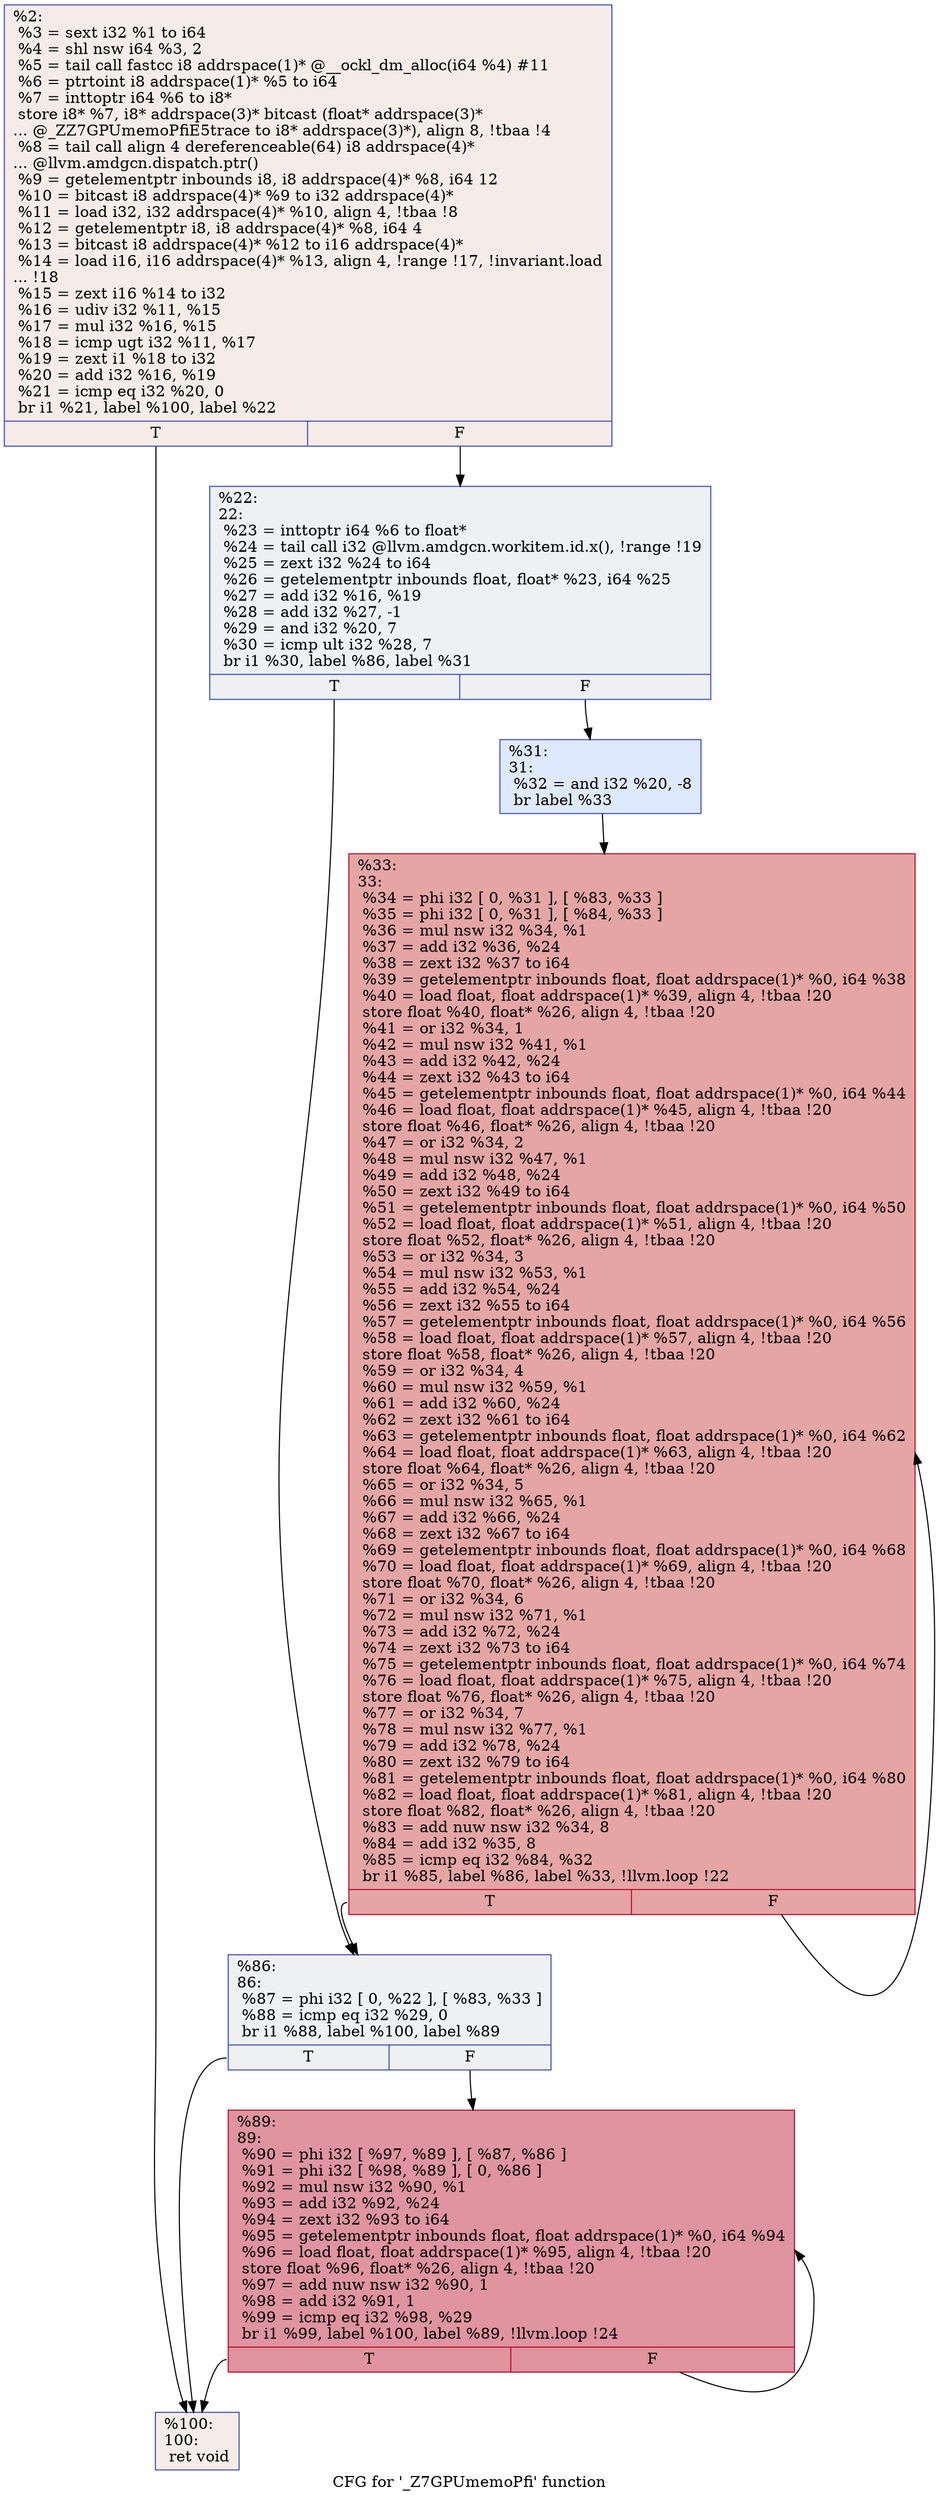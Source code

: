digraph "CFG for '_Z7GPUmemoPfi' function" {
	label="CFG for '_Z7GPUmemoPfi' function";

	Node0x45cdec0 [shape=record,color="#3d50c3ff", style=filled, fillcolor="#ead5c970",label="{%2:\l  %3 = sext i32 %1 to i64\l  %4 = shl nsw i64 %3, 2\l  %5 = tail call fastcc i8 addrspace(1)* @__ockl_dm_alloc(i64 %4) #11\l  %6 = ptrtoint i8 addrspace(1)* %5 to i64\l  %7 = inttoptr i64 %6 to i8*\l  store i8* %7, i8* addrspace(3)* bitcast (float* addrspace(3)*\l... @_ZZ7GPUmemoPfiE5trace to i8* addrspace(3)*), align 8, !tbaa !4\l  %8 = tail call align 4 dereferenceable(64) i8 addrspace(4)*\l... @llvm.amdgcn.dispatch.ptr()\l  %9 = getelementptr inbounds i8, i8 addrspace(4)* %8, i64 12\l  %10 = bitcast i8 addrspace(4)* %9 to i32 addrspace(4)*\l  %11 = load i32, i32 addrspace(4)* %10, align 4, !tbaa !8\l  %12 = getelementptr i8, i8 addrspace(4)* %8, i64 4\l  %13 = bitcast i8 addrspace(4)* %12 to i16 addrspace(4)*\l  %14 = load i16, i16 addrspace(4)* %13, align 4, !range !17, !invariant.load\l... !18\l  %15 = zext i16 %14 to i32\l  %16 = udiv i32 %11, %15\l  %17 = mul i32 %16, %15\l  %18 = icmp ugt i32 %11, %17\l  %19 = zext i1 %18 to i32\l  %20 = add i32 %16, %19\l  %21 = icmp eq i32 %20, 0\l  br i1 %21, label %100, label %22\l|{<s0>T|<s1>F}}"];
	Node0x45cdec0:s0 -> Node0x45ce080;
	Node0x45cdec0:s1 -> Node0x45d00d0;
	Node0x45d00d0 [shape=record,color="#3d50c3ff", style=filled, fillcolor="#d9dce170",label="{%22:\l22:                                               \l  %23 = inttoptr i64 %6 to float*\l  %24 = tail call i32 @llvm.amdgcn.workitem.id.x(), !range !19\l  %25 = zext i32 %24 to i64\l  %26 = getelementptr inbounds float, float* %23, i64 %25\l  %27 = add i32 %16, %19\l  %28 = add i32 %27, -1\l  %29 = and i32 %20, 7\l  %30 = icmp ult i32 %28, 7\l  br i1 %30, label %86, label %31\l|{<s0>T|<s1>F}}"];
	Node0x45d00d0:s0 -> Node0x45d08e0;
	Node0x45d00d0:s1 -> Node0x45d0970;
	Node0x45d0970 [shape=record,color="#3d50c3ff", style=filled, fillcolor="#b5cdfa70",label="{%31:\l31:                                               \l  %32 = and i32 %20, -8\l  br label %33\l}"];
	Node0x45d0970 -> Node0x45cfd60;
	Node0x45cfd60 [shape=record,color="#b70d28ff", style=filled, fillcolor="#c5333470",label="{%33:\l33:                                               \l  %34 = phi i32 [ 0, %31 ], [ %83, %33 ]\l  %35 = phi i32 [ 0, %31 ], [ %84, %33 ]\l  %36 = mul nsw i32 %34, %1\l  %37 = add i32 %36, %24\l  %38 = zext i32 %37 to i64\l  %39 = getelementptr inbounds float, float addrspace(1)* %0, i64 %38\l  %40 = load float, float addrspace(1)* %39, align 4, !tbaa !20\l  store float %40, float* %26, align 4, !tbaa !20\l  %41 = or i32 %34, 1\l  %42 = mul nsw i32 %41, %1\l  %43 = add i32 %42, %24\l  %44 = zext i32 %43 to i64\l  %45 = getelementptr inbounds float, float addrspace(1)* %0, i64 %44\l  %46 = load float, float addrspace(1)* %45, align 4, !tbaa !20\l  store float %46, float* %26, align 4, !tbaa !20\l  %47 = or i32 %34, 2\l  %48 = mul nsw i32 %47, %1\l  %49 = add i32 %48, %24\l  %50 = zext i32 %49 to i64\l  %51 = getelementptr inbounds float, float addrspace(1)* %0, i64 %50\l  %52 = load float, float addrspace(1)* %51, align 4, !tbaa !20\l  store float %52, float* %26, align 4, !tbaa !20\l  %53 = or i32 %34, 3\l  %54 = mul nsw i32 %53, %1\l  %55 = add i32 %54, %24\l  %56 = zext i32 %55 to i64\l  %57 = getelementptr inbounds float, float addrspace(1)* %0, i64 %56\l  %58 = load float, float addrspace(1)* %57, align 4, !tbaa !20\l  store float %58, float* %26, align 4, !tbaa !20\l  %59 = or i32 %34, 4\l  %60 = mul nsw i32 %59, %1\l  %61 = add i32 %60, %24\l  %62 = zext i32 %61 to i64\l  %63 = getelementptr inbounds float, float addrspace(1)* %0, i64 %62\l  %64 = load float, float addrspace(1)* %63, align 4, !tbaa !20\l  store float %64, float* %26, align 4, !tbaa !20\l  %65 = or i32 %34, 5\l  %66 = mul nsw i32 %65, %1\l  %67 = add i32 %66, %24\l  %68 = zext i32 %67 to i64\l  %69 = getelementptr inbounds float, float addrspace(1)* %0, i64 %68\l  %70 = load float, float addrspace(1)* %69, align 4, !tbaa !20\l  store float %70, float* %26, align 4, !tbaa !20\l  %71 = or i32 %34, 6\l  %72 = mul nsw i32 %71, %1\l  %73 = add i32 %72, %24\l  %74 = zext i32 %73 to i64\l  %75 = getelementptr inbounds float, float addrspace(1)* %0, i64 %74\l  %76 = load float, float addrspace(1)* %75, align 4, !tbaa !20\l  store float %76, float* %26, align 4, !tbaa !20\l  %77 = or i32 %34, 7\l  %78 = mul nsw i32 %77, %1\l  %79 = add i32 %78, %24\l  %80 = zext i32 %79 to i64\l  %81 = getelementptr inbounds float, float addrspace(1)* %0, i64 %80\l  %82 = load float, float addrspace(1)* %81, align 4, !tbaa !20\l  store float %82, float* %26, align 4, !tbaa !20\l  %83 = add nuw nsw i32 %34, 8\l  %84 = add i32 %35, 8\l  %85 = icmp eq i32 %84, %32\l  br i1 %85, label %86, label %33, !llvm.loop !22\l|{<s0>T|<s1>F}}"];
	Node0x45cfd60:s0 -> Node0x45d08e0;
	Node0x45cfd60:s1 -> Node0x45cfd60;
	Node0x45d08e0 [shape=record,color="#3d50c3ff", style=filled, fillcolor="#d9dce170",label="{%86:\l86:                                               \l  %87 = phi i32 [ 0, %22 ], [ %83, %33 ]\l  %88 = icmp eq i32 %29, 0\l  br i1 %88, label %100, label %89\l|{<s0>T|<s1>F}}"];
	Node0x45d08e0:s0 -> Node0x45ce080;
	Node0x45d08e0:s1 -> Node0x45d3ac0;
	Node0x45d3ac0 [shape=record,color="#b70d28ff", style=filled, fillcolor="#b70d2870",label="{%89:\l89:                                               \l  %90 = phi i32 [ %97, %89 ], [ %87, %86 ]\l  %91 = phi i32 [ %98, %89 ], [ 0, %86 ]\l  %92 = mul nsw i32 %90, %1\l  %93 = add i32 %92, %24\l  %94 = zext i32 %93 to i64\l  %95 = getelementptr inbounds float, float addrspace(1)* %0, i64 %94\l  %96 = load float, float addrspace(1)* %95, align 4, !tbaa !20\l  store float %96, float* %26, align 4, !tbaa !20\l  %97 = add nuw nsw i32 %90, 1\l  %98 = add i32 %91, 1\l  %99 = icmp eq i32 %98, %29\l  br i1 %99, label %100, label %89, !llvm.loop !24\l|{<s0>T|<s1>F}}"];
	Node0x45d3ac0:s0 -> Node0x45ce080;
	Node0x45d3ac0:s1 -> Node0x45d3ac0;
	Node0x45ce080 [shape=record,color="#3d50c3ff", style=filled, fillcolor="#ead5c970",label="{%100:\l100:                                              \l  ret void\l}"];
}
